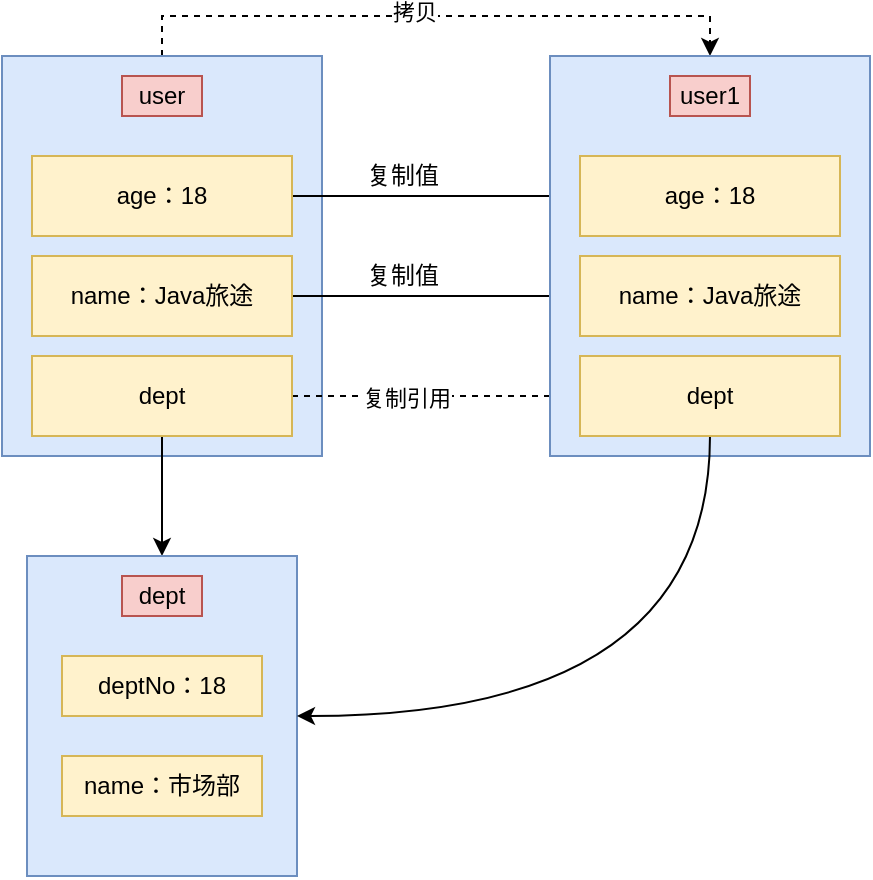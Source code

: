 <mxfile version="14.1.8" type="github"><diagram id="qKY8jePgB8cInczrIxm6" name="Page-1"><mxGraphModel dx="872" dy="494" grid="1" gridSize="10" guides="1" tooltips="1" connect="1" arrows="1" fold="1" page="1" pageScale="1" pageWidth="827" pageHeight="1169" math="0" shadow="0"><root><mxCell id="0"/><mxCell id="1" parent="0"/><mxCell id="uOdp4_FOWKQ8GirN_JIQ-1" style="edgeStyle=orthogonalEdgeStyle;rounded=0;orthogonalLoop=1;jettySize=auto;html=1;exitX=0.5;exitY=0;exitDx=0;exitDy=0;entryX=0.5;entryY=0;entryDx=0;entryDy=0;dashed=1;" edge="1" parent="1" source="qaC9SpNSwvFCnMleQz-7-2" target="qaC9SpNSwvFCnMleQz-7-13"><mxGeometry relative="1" as="geometry"/></mxCell><mxCell id="uOdp4_FOWKQ8GirN_JIQ-2" value="拷贝" style="edgeLabel;html=1;align=center;verticalAlign=middle;resizable=0;points=[];" vertex="1" connectable="0" parent="uOdp4_FOWKQ8GirN_JIQ-1"><mxGeometry x="-0.07" y="2" relative="1" as="geometry"><mxPoint as="offset"/></mxGeometry></mxCell><mxCell id="qaC9SpNSwvFCnMleQz-7-2" value="" style="rounded=0;whiteSpace=wrap;html=1;fillColor=#dae8fc;strokeColor=#6c8ebf;" parent="1" vertex="1"><mxGeometry x="140" y="90" width="160" height="200" as="geometry"/></mxCell><mxCell id="qaC9SpNSwvFCnMleQz-7-3" value="user" style="text;html=1;align=center;verticalAlign=middle;whiteSpace=wrap;rounded=0;fillColor=#f8cecc;strokeColor=#b85450;" parent="1" vertex="1"><mxGeometry x="200" y="100" width="40" height="20" as="geometry"/></mxCell><mxCell id="qaC9SpNSwvFCnMleQz-7-20" style="edgeStyle=orthogonalEdgeStyle;rounded=0;orthogonalLoop=1;jettySize=auto;html=1;exitX=1;exitY=0.5;exitDx=0;exitDy=0;" parent="1" source="qaC9SpNSwvFCnMleQz-7-5" target="qaC9SpNSwvFCnMleQz-7-15" edge="1"><mxGeometry relative="1" as="geometry"/></mxCell><mxCell id="qaC9SpNSwvFCnMleQz-7-5" value="age：18" style="rounded=0;whiteSpace=wrap;html=1;fillColor=#fff2cc;strokeColor=#d6b656;" parent="1" vertex="1"><mxGeometry x="155" y="140" width="130" height="40" as="geometry"/></mxCell><mxCell id="qaC9SpNSwvFCnMleQz-7-21" style="edgeStyle=orthogonalEdgeStyle;rounded=0;orthogonalLoop=1;jettySize=auto;html=1;exitX=1;exitY=0.5;exitDx=0;exitDy=0;entryX=0;entryY=0.5;entryDx=0;entryDy=0;" parent="1" source="qaC9SpNSwvFCnMleQz-7-6" target="qaC9SpNSwvFCnMleQz-7-16" edge="1"><mxGeometry relative="1" as="geometry"/></mxCell><mxCell id="qaC9SpNSwvFCnMleQz-7-6" value="name：Java旅途" style="rounded=0;whiteSpace=wrap;html=1;fillColor=#fff2cc;strokeColor=#d6b656;" parent="1" vertex="1"><mxGeometry x="155" y="190" width="130" height="40" as="geometry"/></mxCell><mxCell id="qaC9SpNSwvFCnMleQz-7-12" style="edgeStyle=orthogonalEdgeStyle;rounded=0;orthogonalLoop=1;jettySize=auto;html=1;exitX=0.5;exitY=1;exitDx=0;exitDy=0;entryX=0.5;entryY=0;entryDx=0;entryDy=0;" parent="1" source="qaC9SpNSwvFCnMleQz-7-7" target="qaC9SpNSwvFCnMleQz-7-8" edge="1"><mxGeometry relative="1" as="geometry"><mxPoint x="220" y="330" as="targetPoint"/></mxGeometry></mxCell><mxCell id="qaC9SpNSwvFCnMleQz-7-22" style="edgeStyle=orthogonalEdgeStyle;rounded=0;orthogonalLoop=1;jettySize=auto;html=1;exitX=1;exitY=0.5;exitDx=0;exitDy=0;entryX=0;entryY=0.5;entryDx=0;entryDy=0;dashed=1;" parent="1" source="qaC9SpNSwvFCnMleQz-7-7" target="qaC9SpNSwvFCnMleQz-7-17" edge="1"><mxGeometry relative="1" as="geometry"/></mxCell><mxCell id="qaC9SpNSwvFCnMleQz-7-24" value="复制引用" style="edgeLabel;html=1;align=center;verticalAlign=middle;resizable=0;points=[];" parent="qaC9SpNSwvFCnMleQz-7-22" vertex="1" connectable="0"><mxGeometry x="-0.208" y="-1" relative="1" as="geometry"><mxPoint as="offset"/></mxGeometry></mxCell><mxCell id="qaC9SpNSwvFCnMleQz-7-7" value="dept" style="rounded=0;whiteSpace=wrap;html=1;fillColor=#fff2cc;strokeColor=#d6b656;" parent="1" vertex="1"><mxGeometry x="155" y="240" width="130" height="40" as="geometry"/></mxCell><mxCell id="qaC9SpNSwvFCnMleQz-7-8" value="" style="rounded=0;whiteSpace=wrap;html=1;fillColor=#dae8fc;strokeColor=#6c8ebf;" parent="1" vertex="1"><mxGeometry x="152.5" y="340" width="135" height="160" as="geometry"/></mxCell><mxCell id="qaC9SpNSwvFCnMleQz-7-9" value="dept" style="text;html=1;align=center;verticalAlign=middle;whiteSpace=wrap;rounded=0;fillColor=#f8cecc;strokeColor=#b85450;" parent="1" vertex="1"><mxGeometry x="200" y="350" width="40" height="20" as="geometry"/></mxCell><mxCell id="qaC9SpNSwvFCnMleQz-7-10" value="deptNo：18" style="rounded=0;whiteSpace=wrap;html=1;fillColor=#fff2cc;strokeColor=#d6b656;" parent="1" vertex="1"><mxGeometry x="170" y="390" width="100" height="30" as="geometry"/></mxCell><mxCell id="qaC9SpNSwvFCnMleQz-7-11" value="name：市场部" style="rounded=0;whiteSpace=wrap;html=1;fillColor=#fff2cc;strokeColor=#d6b656;" parent="1" vertex="1"><mxGeometry x="170" y="440" width="100" height="30" as="geometry"/></mxCell><mxCell id="qaC9SpNSwvFCnMleQz-7-13" value="" style="rounded=0;whiteSpace=wrap;html=1;fillColor=#dae8fc;strokeColor=#6c8ebf;" parent="1" vertex="1"><mxGeometry x="414" y="90" width="160" height="200" as="geometry"/></mxCell><mxCell id="qaC9SpNSwvFCnMleQz-7-14" value="user1" style="text;html=1;align=center;verticalAlign=middle;whiteSpace=wrap;rounded=0;fillColor=#f8cecc;strokeColor=#b85450;" parent="1" vertex="1"><mxGeometry x="474" y="100" width="40" height="20" as="geometry"/></mxCell><mxCell id="qaC9SpNSwvFCnMleQz-7-15" value="age：18" style="rounded=0;whiteSpace=wrap;html=1;fillColor=#fff2cc;strokeColor=#d6b656;" parent="1" vertex="1"><mxGeometry x="429" y="140" width="130" height="40" as="geometry"/></mxCell><mxCell id="qaC9SpNSwvFCnMleQz-7-16" value="name：Java旅途" style="rounded=0;whiteSpace=wrap;html=1;fillColor=#fff2cc;strokeColor=#d6b656;" parent="1" vertex="1"><mxGeometry x="429" y="190" width="130" height="40" as="geometry"/></mxCell><mxCell id="qaC9SpNSwvFCnMleQz-7-23" style="edgeStyle=orthogonalEdgeStyle;rounded=0;orthogonalLoop=1;jettySize=auto;html=1;exitX=0.5;exitY=1;exitDx=0;exitDy=0;entryX=1;entryY=0.5;entryDx=0;entryDy=0;curved=1;" parent="1" source="qaC9SpNSwvFCnMleQz-7-17" target="qaC9SpNSwvFCnMleQz-7-8" edge="1"><mxGeometry relative="1" as="geometry"/></mxCell><mxCell id="qaC9SpNSwvFCnMleQz-7-17" value="dept" style="rounded=0;whiteSpace=wrap;html=1;fillColor=#fff2cc;strokeColor=#d6b656;" parent="1" vertex="1"><mxGeometry x="429" y="240" width="130" height="40" as="geometry"/></mxCell><mxCell id="qaC9SpNSwvFCnMleQz-7-25" value="复制值" style="text;html=1;align=center;verticalAlign=middle;resizable=0;points=[];autosize=1;" parent="1" vertex="1"><mxGeometry x="315" y="140" width="50" height="20" as="geometry"/></mxCell><mxCell id="qaC9SpNSwvFCnMleQz-7-26" value="复制值" style="text;html=1;align=center;verticalAlign=middle;resizable=0;points=[];autosize=1;" parent="1" vertex="1"><mxGeometry x="315" y="190" width="50" height="20" as="geometry"/></mxCell></root></mxGraphModel></diagram></mxfile>
